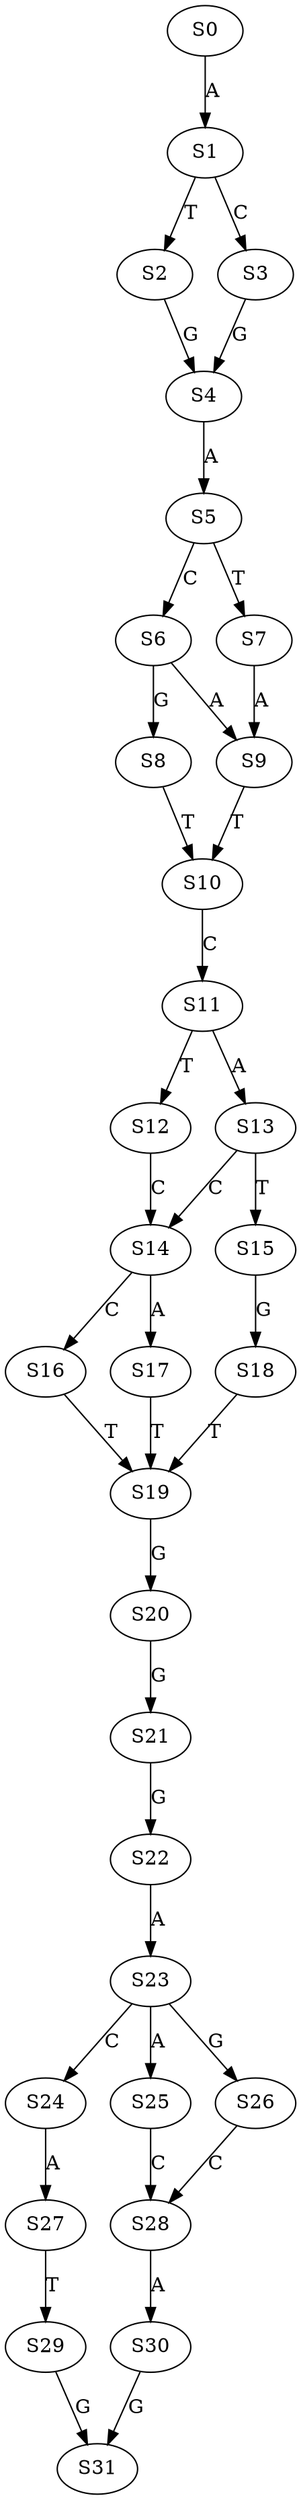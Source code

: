 strict digraph  {
	S0 -> S1 [ label = A ];
	S1 -> S2 [ label = T ];
	S1 -> S3 [ label = C ];
	S2 -> S4 [ label = G ];
	S3 -> S4 [ label = G ];
	S4 -> S5 [ label = A ];
	S5 -> S6 [ label = C ];
	S5 -> S7 [ label = T ];
	S6 -> S8 [ label = G ];
	S6 -> S9 [ label = A ];
	S7 -> S9 [ label = A ];
	S8 -> S10 [ label = T ];
	S9 -> S10 [ label = T ];
	S10 -> S11 [ label = C ];
	S11 -> S12 [ label = T ];
	S11 -> S13 [ label = A ];
	S12 -> S14 [ label = C ];
	S13 -> S15 [ label = T ];
	S13 -> S14 [ label = C ];
	S14 -> S16 [ label = C ];
	S14 -> S17 [ label = A ];
	S15 -> S18 [ label = G ];
	S16 -> S19 [ label = T ];
	S17 -> S19 [ label = T ];
	S18 -> S19 [ label = T ];
	S19 -> S20 [ label = G ];
	S20 -> S21 [ label = G ];
	S21 -> S22 [ label = G ];
	S22 -> S23 [ label = A ];
	S23 -> S24 [ label = C ];
	S23 -> S25 [ label = A ];
	S23 -> S26 [ label = G ];
	S24 -> S27 [ label = A ];
	S25 -> S28 [ label = C ];
	S26 -> S28 [ label = C ];
	S27 -> S29 [ label = T ];
	S28 -> S30 [ label = A ];
	S29 -> S31 [ label = G ];
	S30 -> S31 [ label = G ];
}
